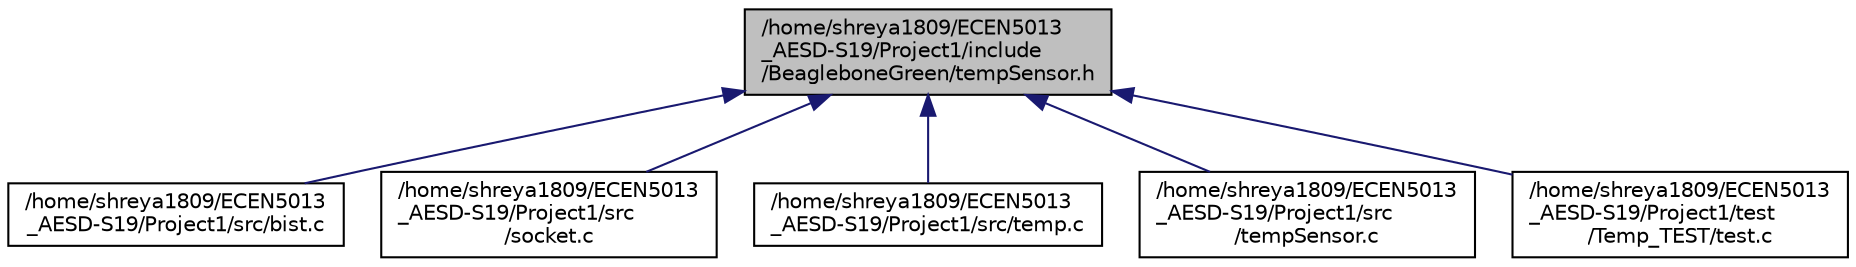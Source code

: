 digraph "/home/shreya1809/ECEN5013_AESD-S19/Project1/include/BeagleboneGreen/tempSensor.h"
{
  edge [fontname="Helvetica",fontsize="10",labelfontname="Helvetica",labelfontsize="10"];
  node [fontname="Helvetica",fontsize="10",shape=record];
  Node1 [label="/home/shreya1809/ECEN5013\l_AESD-S19/Project1/include\l/BeagleboneGreen/tempSensor.h",height=0.2,width=0.4,color="black", fillcolor="grey75", style="filled", fontcolor="black"];
  Node1 -> Node2 [dir="back",color="midnightblue",fontsize="10",style="solid"];
  Node2 [label="/home/shreya1809/ECEN5013\l_AESD-S19/Project1/src/bist.c",height=0.2,width=0.4,color="black", fillcolor="white", style="filled",URL="$bist_8c.html"];
  Node1 -> Node3 [dir="back",color="midnightblue",fontsize="10",style="solid"];
  Node3 [label="/home/shreya1809/ECEN5013\l_AESD-S19/Project1/src\l/socket.c",height=0.2,width=0.4,color="black", fillcolor="white", style="filled",URL="$socket_8c.html"];
  Node1 -> Node4 [dir="back",color="midnightblue",fontsize="10",style="solid"];
  Node4 [label="/home/shreya1809/ECEN5013\l_AESD-S19/Project1/src/temp.c",height=0.2,width=0.4,color="black", fillcolor="white", style="filled",URL="$temp_8c.html"];
  Node1 -> Node5 [dir="back",color="midnightblue",fontsize="10",style="solid"];
  Node5 [label="/home/shreya1809/ECEN5013\l_AESD-S19/Project1/src\l/tempSensor.c",height=0.2,width=0.4,color="black", fillcolor="white", style="filled",URL="$tempSensor_8c_source.html"];
  Node1 -> Node6 [dir="back",color="midnightblue",fontsize="10",style="solid"];
  Node6 [label="/home/shreya1809/ECEN5013\l_AESD-S19/Project1/test\l/Temp_TEST/test.c",height=0.2,width=0.4,color="black", fillcolor="white", style="filled",URL="$Temp__TEST_2test_8c_source.html"];
}
